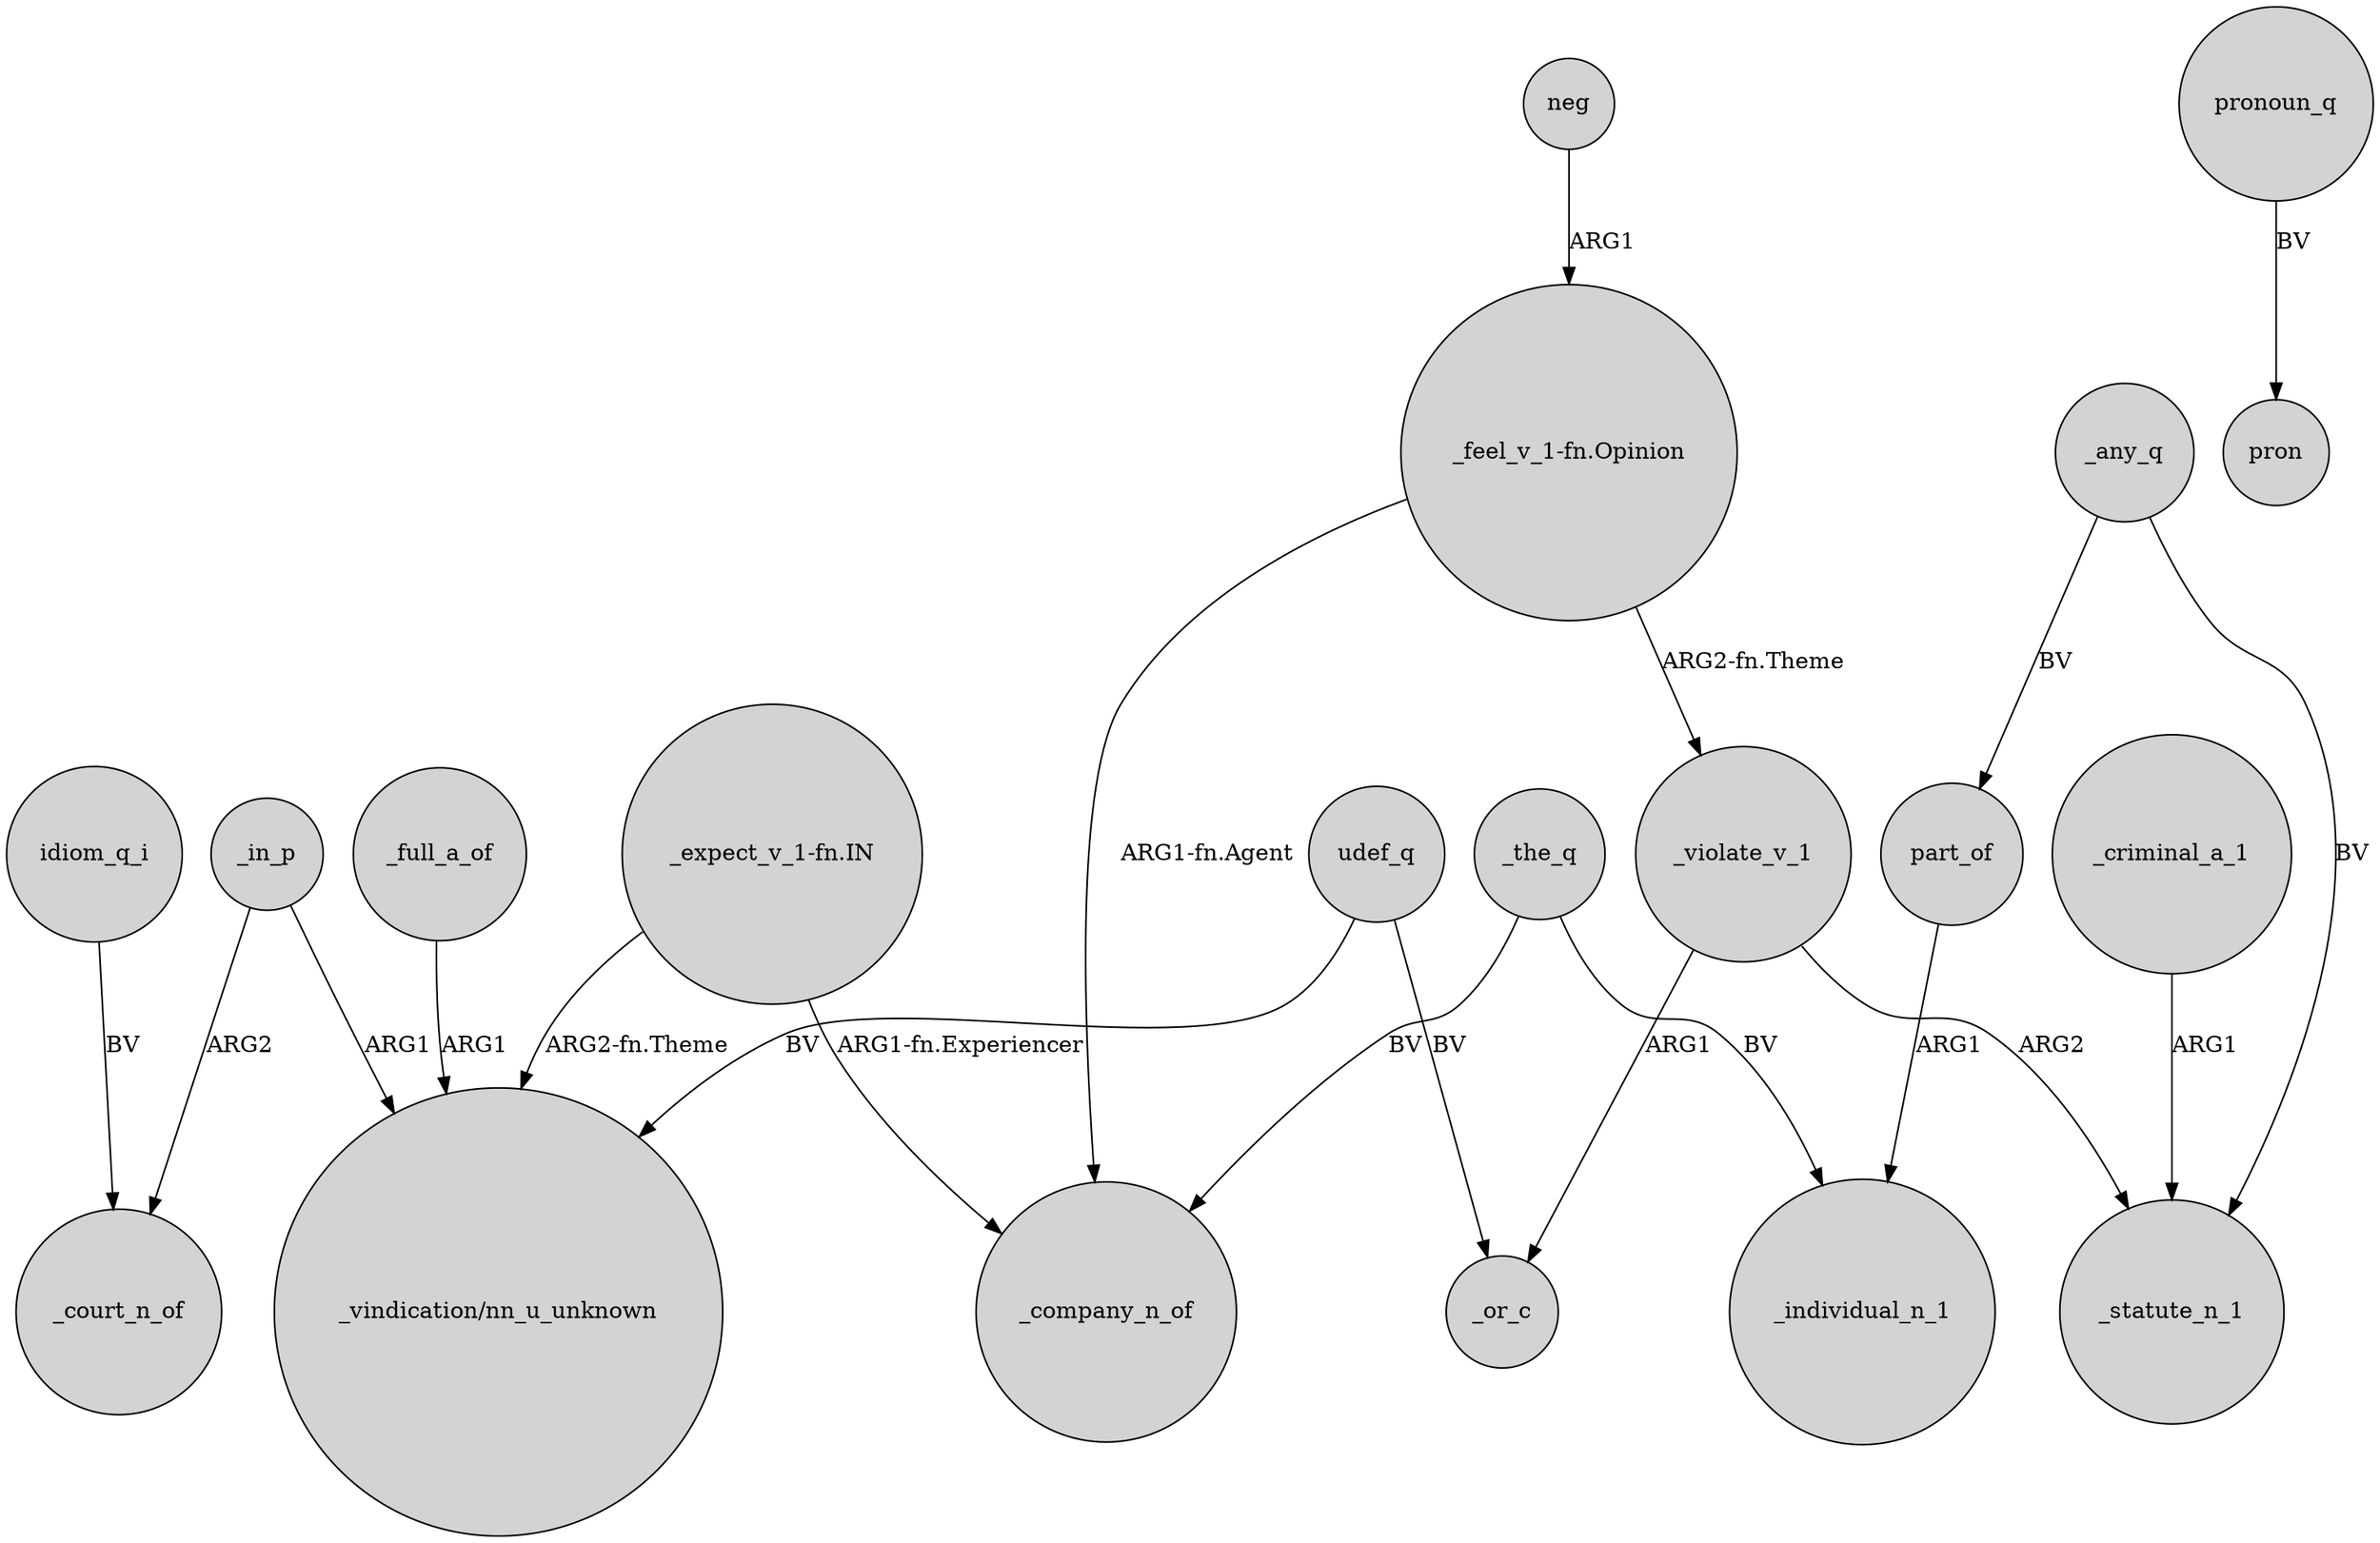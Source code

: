 digraph {
	node [shape=circle style=filled]
	"_expect_v_1-fn.IN" -> _company_n_of [label="ARG1-fn.Experiencer"]
	_in_p -> "_vindication/nn_u_unknown" [label=ARG1]
	udef_q -> _or_c [label=BV]
	_violate_v_1 -> _statute_n_1 [label=ARG2]
	"_feel_v_1-fn.Opinion" -> _violate_v_1 [label="ARG2-fn.Theme"]
	idiom_q_i -> _court_n_of [label=BV]
	_the_q -> _company_n_of [label=BV]
	pronoun_q -> pron [label=BV]
	_violate_v_1 -> _or_c [label=ARG1]
	_in_p -> _court_n_of [label=ARG2]
	_any_q -> part_of [label=BV]
	udef_q -> "_vindication/nn_u_unknown" [label=BV]
	"_expect_v_1-fn.IN" -> "_vindication/nn_u_unknown" [label="ARG2-fn.Theme"]
	_the_q -> _individual_n_1 [label=BV]
	"_feel_v_1-fn.Opinion" -> _company_n_of [label="ARG1-fn.Agent"]
	_full_a_of -> "_vindication/nn_u_unknown" [label=ARG1]
	_any_q -> _statute_n_1 [label=BV]
	neg -> "_feel_v_1-fn.Opinion" [label=ARG1]
	part_of -> _individual_n_1 [label=ARG1]
	_criminal_a_1 -> _statute_n_1 [label=ARG1]
}
